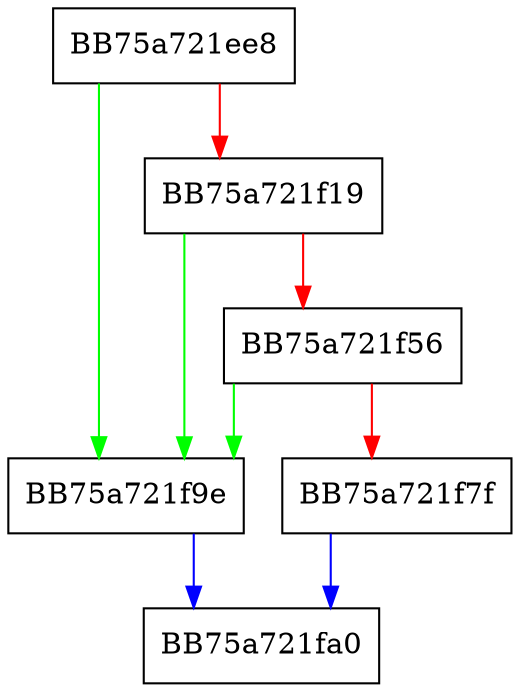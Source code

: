 digraph pushLabeledStmtTree {
  node [shape="box"];
  graph [splines=ortho];
  BB75a721ee8 -> BB75a721f9e [color="green"];
  BB75a721ee8 -> BB75a721f19 [color="red"];
  BB75a721f19 -> BB75a721f9e [color="green"];
  BB75a721f19 -> BB75a721f56 [color="red"];
  BB75a721f56 -> BB75a721f9e [color="green"];
  BB75a721f56 -> BB75a721f7f [color="red"];
  BB75a721f7f -> BB75a721fa0 [color="blue"];
  BB75a721f9e -> BB75a721fa0 [color="blue"];
}